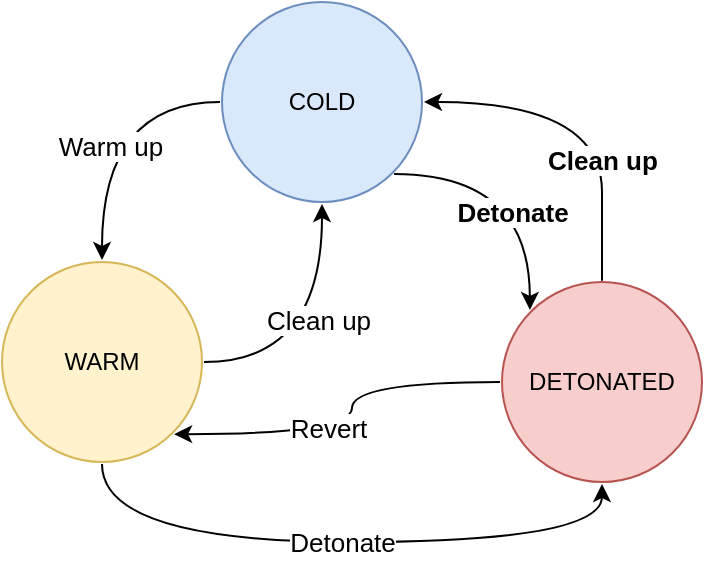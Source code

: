 <mxfile version="16.2.4" type="device"><diagram id="yF30Bdg-q_bzkUsnMItz" name="Page-1"><mxGraphModel dx="944" dy="529" grid="1" gridSize="10" guides="1" tooltips="1" connect="1" arrows="1" fold="1" page="1" pageScale="1" pageWidth="850" pageHeight="1100" math="0" shadow="0"><root><mxCell id="0"/><mxCell id="1" parent="0"/><mxCell id="JGpLl-StDE8mDBFFghQ4-46" style="edgeStyle=orthogonalEdgeStyle;orthogonalLoop=1;jettySize=auto;html=1;exitX=0;exitY=0.5;exitDx=0;exitDy=0;entryX=0.5;entryY=0;entryDx=0;entryDy=0;curved=1;strokeWidth=1;" edge="1" parent="1" source="JGpLl-StDE8mDBFFghQ4-50" target="JGpLl-StDE8mDBFFghQ4-55"><mxGeometry relative="1" as="geometry"/></mxCell><mxCell id="JGpLl-StDE8mDBFFghQ4-47" value="Warm up" style="edgeLabel;html=1;align=center;verticalAlign=middle;resizable=0;points=[];fontStyle=0;fontSize=13;" vertex="1" connectable="0" parent="JGpLl-StDE8mDBFFghQ4-46"><mxGeometry x="0.167" y="4" relative="1" as="geometry"><mxPoint as="offset"/></mxGeometry></mxCell><mxCell id="JGpLl-StDE8mDBFFghQ4-48" style="edgeStyle=orthogonalEdgeStyle;curved=1;orthogonalLoop=1;jettySize=auto;html=1;exitX=1;exitY=1;exitDx=0;exitDy=0;entryX=0;entryY=0;entryDx=0;entryDy=0;strokeWidth=1;" edge="1" parent="1" source="JGpLl-StDE8mDBFFghQ4-50" target="JGpLl-StDE8mDBFFghQ4-60"><mxGeometry relative="1" as="geometry"/></mxCell><mxCell id="JGpLl-StDE8mDBFFghQ4-49" value="Detonate" style="edgeLabel;html=1;align=center;verticalAlign=middle;resizable=0;points=[];fontStyle=1;fontSize=13;" vertex="1" connectable="0" parent="JGpLl-StDE8mDBFFghQ4-48"><mxGeometry x="0.268" y="-9" relative="1" as="geometry"><mxPoint as="offset"/></mxGeometry></mxCell><mxCell id="JGpLl-StDE8mDBFFghQ4-50" value="COLD" style="ellipse;whiteSpace=wrap;html=1;aspect=fixed;fillColor=#dae8fc;strokeColor=#6c8ebf;perimeterSpacing=1;" vertex="1" parent="1"><mxGeometry x="230" y="40" width="100" height="100" as="geometry"/></mxCell><mxCell id="JGpLl-StDE8mDBFFghQ4-53" style="edgeStyle=orthogonalEdgeStyle;curved=1;orthogonalLoop=1;jettySize=auto;html=1;exitX=1;exitY=0.5;exitDx=0;exitDy=0;strokeWidth=1;" edge="1" parent="1" source="JGpLl-StDE8mDBFFghQ4-55" target="JGpLl-StDE8mDBFFghQ4-50"><mxGeometry relative="1" as="geometry"/></mxCell><mxCell id="JGpLl-StDE8mDBFFghQ4-54" value="Clean up" style="edgeLabel;html=1;align=center;verticalAlign=middle;resizable=0;points=[];fontStyle=0;fontSize=13;" vertex="1" connectable="0" parent="JGpLl-StDE8mDBFFghQ4-53"><mxGeometry x="0.167" y="2" relative="1" as="geometry"><mxPoint as="offset"/></mxGeometry></mxCell><mxCell id="JGpLl-StDE8mDBFFghQ4-61" style="edgeStyle=orthogonalEdgeStyle;curved=1;orthogonalLoop=1;jettySize=auto;html=1;exitX=0.5;exitY=1;exitDx=0;exitDy=0;entryX=0.5;entryY=1;entryDx=0;entryDy=0;fontSize=13;fontColor=#4D4D4D;strokeWidth=1;" edge="1" parent="1" source="JGpLl-StDE8mDBFFghQ4-55" target="JGpLl-StDE8mDBFFghQ4-60"><mxGeometry relative="1" as="geometry"><Array as="points"><mxPoint x="170" y="310"/><mxPoint x="420" y="310"/></Array></mxGeometry></mxCell><mxCell id="JGpLl-StDE8mDBFFghQ4-62" value="Detonate" style="edgeLabel;html=1;align=center;verticalAlign=middle;resizable=0;points=[];fontSize=13;fontColor=#000000;" vertex="1" connectable="0" parent="JGpLl-StDE8mDBFFghQ4-61"><mxGeometry x="-0.02" y="-2" relative="1" as="geometry"><mxPoint x="3" y="-2" as="offset"/></mxGeometry></mxCell><mxCell id="JGpLl-StDE8mDBFFghQ4-55" value="WARM" style="ellipse;whiteSpace=wrap;html=1;aspect=fixed;fillColor=#fff2cc;strokeColor=#d6b656;perimeterSpacing=1;" vertex="1" parent="1"><mxGeometry x="120" y="170" width="100" height="100" as="geometry"/></mxCell><mxCell id="JGpLl-StDE8mDBFFghQ4-56" style="edgeStyle=orthogonalEdgeStyle;curved=1;orthogonalLoop=1;jettySize=auto;html=1;exitX=0.5;exitY=0;exitDx=0;exitDy=0;entryX=1;entryY=0.5;entryDx=0;entryDy=0;strokeWidth=1;" edge="1" parent="1" source="JGpLl-StDE8mDBFFghQ4-60" target="JGpLl-StDE8mDBFFghQ4-50"><mxGeometry relative="1" as="geometry"><Array as="points"><mxPoint x="420" y="180"/><mxPoint x="420" y="100"/></Array></mxGeometry></mxCell><mxCell id="JGpLl-StDE8mDBFFghQ4-57" value="Clean up" style="edgeLabel;html=1;align=center;verticalAlign=middle;resizable=0;points=[];fontStyle=1;fontSize=13;" vertex="1" connectable="0" parent="JGpLl-StDE8mDBFFghQ4-56"><mxGeometry x="-0.308" y="5" relative="1" as="geometry"><mxPoint x="5" as="offset"/></mxGeometry></mxCell><mxCell id="JGpLl-StDE8mDBFFghQ4-58" style="edgeStyle=orthogonalEdgeStyle;curved=1;orthogonalLoop=1;jettySize=auto;html=1;exitX=0;exitY=0.5;exitDx=0;exitDy=0;entryX=1;entryY=1;entryDx=0;entryDy=0;strokeWidth=1;" edge="1" parent="1" source="JGpLl-StDE8mDBFFghQ4-60" target="JGpLl-StDE8mDBFFghQ4-55"><mxGeometry relative="1" as="geometry"/></mxCell><mxCell id="JGpLl-StDE8mDBFFghQ4-59" value="Revert" style="edgeLabel;html=1;align=center;verticalAlign=middle;resizable=0;points=[];fontStyle=0;fontSize=13;" vertex="1" connectable="0" parent="JGpLl-StDE8mDBFFghQ4-58"><mxGeometry x="0.231" y="-3" relative="1" as="geometry"><mxPoint x="4" as="offset"/></mxGeometry></mxCell><mxCell id="JGpLl-StDE8mDBFFghQ4-60" value="DETONATED" style="ellipse;whiteSpace=wrap;html=1;aspect=fixed;fillColor=#f8cecc;strokeColor=#b85450;perimeterSpacing=1;" vertex="1" parent="1"><mxGeometry x="370" y="180" width="100" height="100" as="geometry"/></mxCell></root></mxGraphModel></diagram></mxfile>